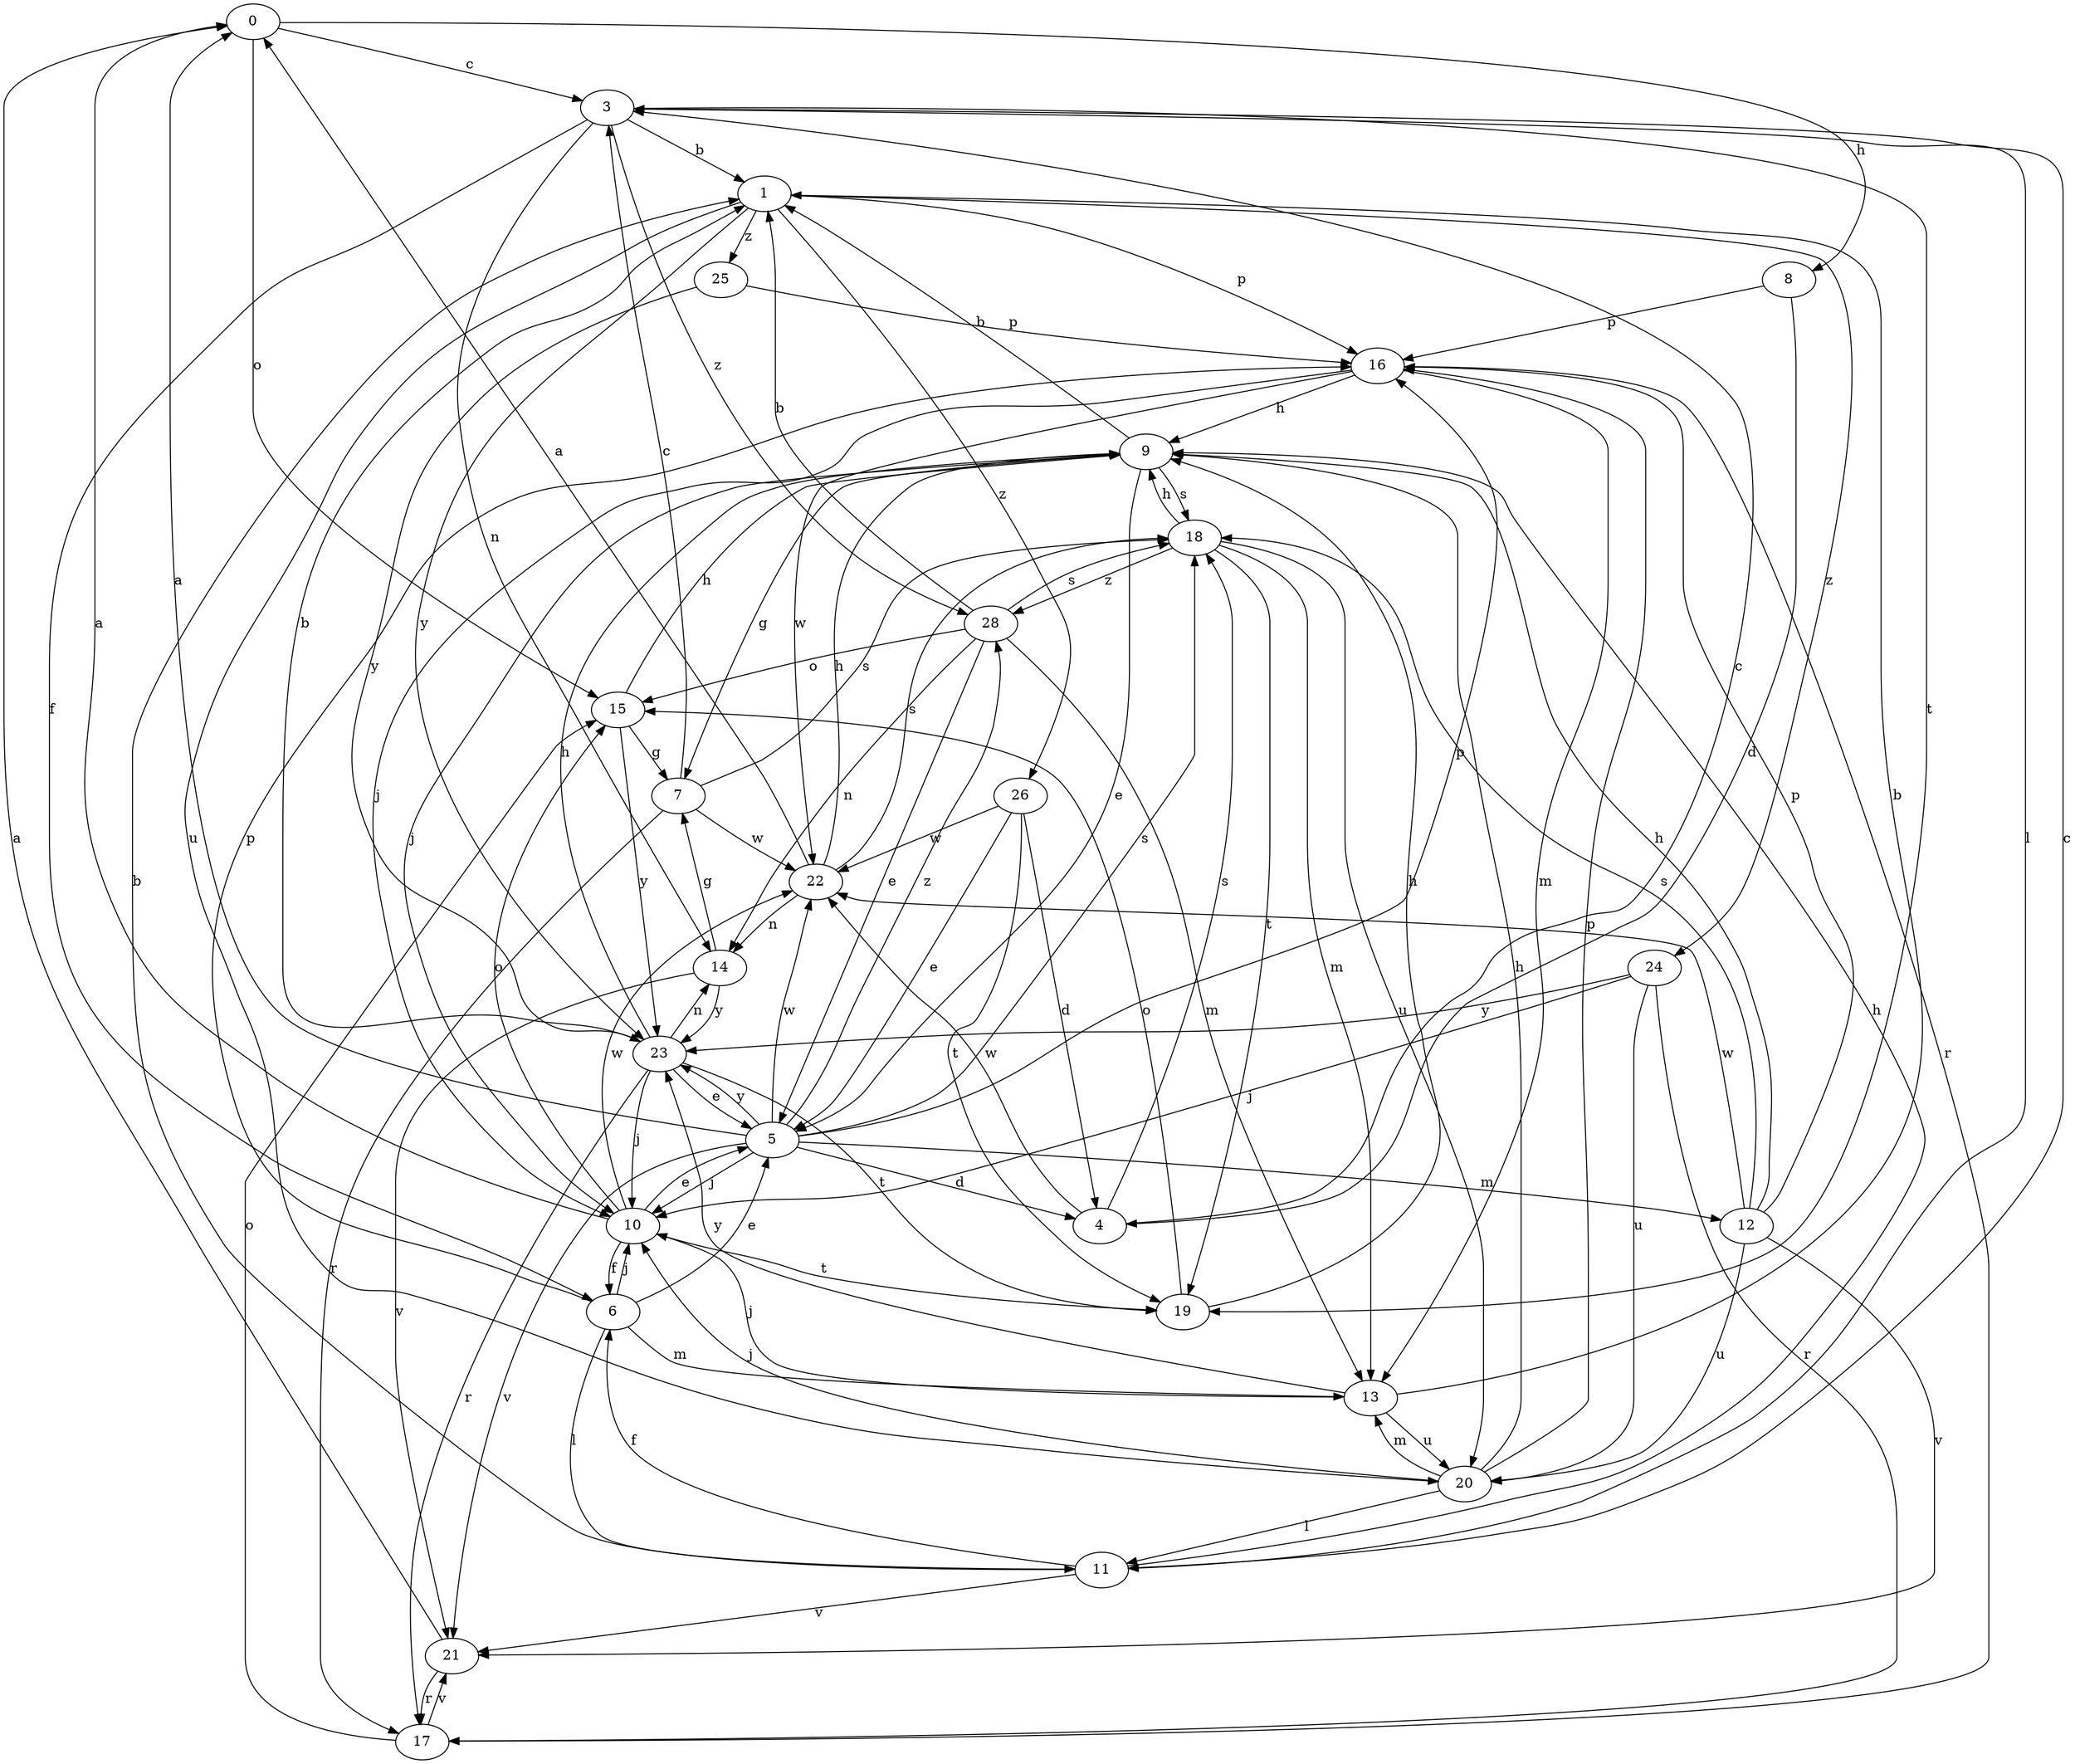 strict digraph  {
0;
1;
3;
4;
5;
6;
7;
8;
9;
10;
11;
12;
13;
14;
15;
16;
17;
18;
19;
20;
21;
22;
23;
24;
25;
26;
28;
0 -> 3  [label=c];
0 -> 8  [label=h];
0 -> 15  [label=o];
1 -> 16  [label=p];
1 -> 20  [label=u];
1 -> 23  [label=y];
1 -> 24  [label=z];
1 -> 25  [label=z];
1 -> 26  [label=z];
3 -> 1  [label=b];
3 -> 6  [label=f];
3 -> 11  [label=l];
3 -> 14  [label=n];
3 -> 19  [label=t];
3 -> 28  [label=z];
4 -> 3  [label=c];
4 -> 18  [label=s];
4 -> 22  [label=w];
5 -> 0  [label=a];
5 -> 4  [label=d];
5 -> 10  [label=j];
5 -> 12  [label=m];
5 -> 16  [label=p];
5 -> 18  [label=s];
5 -> 21  [label=v];
5 -> 22  [label=w];
5 -> 23  [label=y];
5 -> 28  [label=z];
6 -> 5  [label=e];
6 -> 10  [label=j];
6 -> 11  [label=l];
6 -> 13  [label=m];
6 -> 16  [label=p];
7 -> 3  [label=c];
7 -> 17  [label=r];
7 -> 18  [label=s];
7 -> 22  [label=w];
8 -> 4  [label=d];
8 -> 16  [label=p];
9 -> 1  [label=b];
9 -> 5  [label=e];
9 -> 7  [label=g];
9 -> 10  [label=j];
9 -> 18  [label=s];
10 -> 0  [label=a];
10 -> 5  [label=e];
10 -> 6  [label=f];
10 -> 15  [label=o];
10 -> 19  [label=t];
10 -> 22  [label=w];
11 -> 1  [label=b];
11 -> 3  [label=c];
11 -> 6  [label=f];
11 -> 9  [label=h];
11 -> 21  [label=v];
12 -> 9  [label=h];
12 -> 16  [label=p];
12 -> 18  [label=s];
12 -> 20  [label=u];
12 -> 21  [label=v];
12 -> 22  [label=w];
13 -> 1  [label=b];
13 -> 10  [label=j];
13 -> 20  [label=u];
13 -> 23  [label=y];
14 -> 7  [label=g];
14 -> 21  [label=v];
14 -> 23  [label=y];
15 -> 7  [label=g];
15 -> 9  [label=h];
15 -> 23  [label=y];
16 -> 9  [label=h];
16 -> 10  [label=j];
16 -> 13  [label=m];
16 -> 17  [label=r];
16 -> 22  [label=w];
17 -> 15  [label=o];
17 -> 21  [label=v];
18 -> 9  [label=h];
18 -> 13  [label=m];
18 -> 19  [label=t];
18 -> 20  [label=u];
18 -> 28  [label=z];
19 -> 9  [label=h];
19 -> 15  [label=o];
20 -> 9  [label=h];
20 -> 10  [label=j];
20 -> 11  [label=l];
20 -> 13  [label=m];
20 -> 16  [label=p];
21 -> 0  [label=a];
21 -> 17  [label=r];
22 -> 0  [label=a];
22 -> 9  [label=h];
22 -> 14  [label=n];
22 -> 18  [label=s];
23 -> 1  [label=b];
23 -> 5  [label=e];
23 -> 9  [label=h];
23 -> 10  [label=j];
23 -> 14  [label=n];
23 -> 17  [label=r];
23 -> 19  [label=t];
24 -> 10  [label=j];
24 -> 17  [label=r];
24 -> 20  [label=u];
24 -> 23  [label=y];
25 -> 16  [label=p];
25 -> 23  [label=y];
26 -> 4  [label=d];
26 -> 5  [label=e];
26 -> 19  [label=t];
26 -> 22  [label=w];
28 -> 1  [label=b];
28 -> 5  [label=e];
28 -> 13  [label=m];
28 -> 14  [label=n];
28 -> 15  [label=o];
28 -> 18  [label=s];
}
